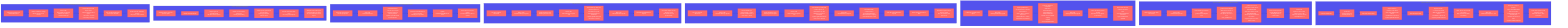 %%{init: {'theme':'base', 'themeVariables': {'primaryColor': '#ff6b6b', 'primaryTextColor': '#fff', 'primaryBorderColor': '#ff4757', 'lineColor': '#2f3640', 'secondaryColor': '#70a1ff', 'tertiaryColor': '#5352ed'}}}%%

flowchart TD
    subgraph "Flow 1: Initial LP Deposits & Basic Operations"
        A1[Contract Deployment] --> A2[constructor<br/>Creates Epoch #1<br/>currentEpochId = 1]
        
        A2 --> A3[Alice calls deposit 1000]
        A3 --> A4["deposit function:<br/>• Transfer 1000 tokens<br/>• Mint 1000*PRECISION shares<br/>• Credit Alice in Epoch #1<br/>• Update globalFreeAssets"]
        
        A4 --> A5[Bob calls deposit 500]
        A5 --> A6["deposit function:<br/>• Transfer 500 tokens<br/>• Mint 500*PRECISION shares<br/>• Credit Bob in Epoch #1<br/>• Update globalFreeAssets"]
        
        A6 --> A7[State: Epoch #1 has 1500 free assets<br/>Alice: 1000 shares, Bob: 500 shares]
        
        A7 --> A8[Alice calls withdrawFromEpoch 1, 200]
        A8 --> A9["withdrawFromEpoch function:<br/>• Burn 200*PRECISION shares from Alice<br/>• Reduce Epoch #1 free assets by 200<br/>• Transfer 200 tokens to Alice<br/>• Update globalFreeAssets"]
        
        A9 --> A10[Final State: Epoch #1 has 1300 free assets<br/>Alice: 800 shares, Bob: 500 shares]
    end
    
    subgraph "Flow 2: Trade Layer Creation & Epoch Splitting"
        B1[State: Epoch #1 with 1300 free assets] --> B2[Owner calls createTradeLayer 400]
        
        B2 --> B3["createTradeLayer function calls:<br/>_lockFromCurrentEpoch 400"]
        
        B3 --> B4["_lockFromCurrentEpoch:<br/>• Move 400 from free to locked in Epoch #1<br/>• Set Epoch #1 frozen = true<br/>• Call _splitEpoch 1"]
        
        B4 --> B5["_splitEpoch function:<br/>• Calculate locked shares: 400*PRECISION<br/>• Calculate rollover shares: 900*PRECISION<br/>• Create Epoch #2 with 900 free assets<br/>• Update Epoch #1 to 400 locked, 0 free"]
        
        B5 --> B6[Create TradeLayer with:<br/>• requiredBacking: 400<br/>• fundingEpochId: 1<br/>• status: Open]
        
        B6 --> B7[Final State:<br/>Epoch #1: 400 locked assets, frozen, split<br/>Epoch #2: 900 free assets<br/>currentEpochId = 2]
    end
    
    subgraph "Flow 3: LP Allocation Claims"
        C1[TradeLayer created, status = Open] --> C2[Alice calls claimLayerAllocation layerId]
        
        C2 --> C3["claimLayerAllocation:<br/>• Calculate Alice's effective locked shares<br/>• sOld = Alice's shares in Epoch #1<br/>• effectiveShares = sOld * lockedTotal / originalTotal"]
        
        C3 --> C4["Continue allocation calculation:<br/>• allocation = effectiveShares * requiredBacking / totalLockedShares<br/>• Check LP has available capacity<br/>• Update accumulatedUtilization"]
        
        C4 --> C5[Bob calls claimLayerAllocation layerId]
        C5 --> C6[Same calculation process for Bob<br/>proportional to his Epoch #1 ownership]
        
        C6 --> C7[State: Both LPs have claimed allocations<br/>Their accumulatedUtilization increased<br/>Layer totalAllocated updated]
    end
    
    subgraph "Flow 4A: Successful Trade Execution"
        D1[LPs have claimed allocations] --> D2[Owner calls activateTradeLayer layerId]
        
        D2 --> D3["activateTradeLayer:<br/>• Check status == Open<br/>• Check totalAllocated > 0<br/>• Set status = Active"]
        
        D3 --> D4[Trade operations occur<br/>Position generates profit]
        
        D4 --> D5[Owner calls closeTradeLayer layerId, +50]
        
        D5 --> D6["closeTradeLayer with profit:<br/>• Reduce Epoch #1 lockedAssets by 400<br/>• Add 450 to Epoch #1 freeAssets<br/>• Update globalFreeAssets<br/>• Set status = Closed"]
        
        D6 --> D7[Alice calls releaseAllocation layerId]
        D7 --> D8["releaseAllocation:<br/>• Reduce Alice's accumulatedUtilization<br/>• Clear allocation mapping<br/>• Set hasAllocated = false"]
        
        D8 --> D9[Bob calls releaseAllocation layerId]
        D9 --> D10[Same cleanup process for Bob]
        
        D10 --> D11[Final State: Epoch #1 has 450 free assets<br/>LPs can withdraw their profit share]
    end
    
    subgraph "Flow 4B: Failed Trade (Loss) Execution"
        E1[LPs have claimed allocations] --> E2[Owner calls activateTradeLayer layerId]
        
        E2 --> E3[Trade operations occur<br/>Position generates loss]
        
        E3 --> E4[Owner calls closeTradeLayer layerId, -100]
        
        E4 --> E5["closeTradeLayer with loss:<br/>• Reduce Epoch #1 lockedAssets by 400<br/>• Add 300 to Epoch #1 freeAssets<br/>• Update globalFreeAssets<br/>• Set status = Closed"]
        
        E5 --> E6[Alice calls releaseAllocation layerId]
        E6 --> E7[Bob calls releaseAllocation layerId]
        
        E7 --> E8[Final State: Epoch #1 has 300 free assets<br/>LPs absorb the loss proportionally]
    end
    
    subgraph "Flow 5: Share Materialization"
        F1[Alice has virtual shares across split epochs] --> F2[Alice calls materializeShares 1]
        
        F2 --> F3["materializeShares:<br/>• Check epoch is split<br/>• Calculate locked vs rollover portions<br/>• Update epochSharesOf for both epochs"]
        
        F3 --> F4[Continue materialization for up to 10 epochs<br/>following the split chain]
        
        F4 --> F5[Update lastMaterializedEpoch for Alice]
        
        F5 --> F6[Alice now has concrete shares<br/>in both locked and rollover epochs]
    end
    
    subgraph "Flow 6: Multi-Epoch Operations"
        G1[Multiple epochs exist from previous splits] --> G2[Charlie calls deposit 800]
        
        G2 --> G3[Deposit goes to currentEpochId<br/>the latest rollover epoch]
        
        G3 --> G4[Owner creates another trade layer<br/>needing 600 backing]
        
        G4 --> G5[Current epoch gets locked and split again<br/>creating yet another rollover epoch]
        
        G5 --> G6[Charlie claims allocation from<br/>the newly locked epoch]
        
        G6 --> G7[Multiple active trade layers<br/>backed by different epochs<br/>LPs have utilization across layers]
    end
    
    subgraph "Flow 7: Cancelled/Never Activated Trade"
        H1[Trade layer created, LPs claimed allocations] --> H2[Market conditions change<br/>Owner decides not to activate]
        
        H2 --> H3[Owner calls closeTradeLayer directly<br/>without ever calling activateTradeLayer]
        
        H3 --> H4["closeTradeLayer from Open status:<br/>• Return locked funds to epoch<br/>• Set status = Closed<br/>• No trading occurred"]
        
        H4 --> H5[LPs call releaseAllocation<br/>to free their utilization]
        
        H5 --> H6[Funds returned, utilization cleared<br/>No profit or loss realized]
    end
